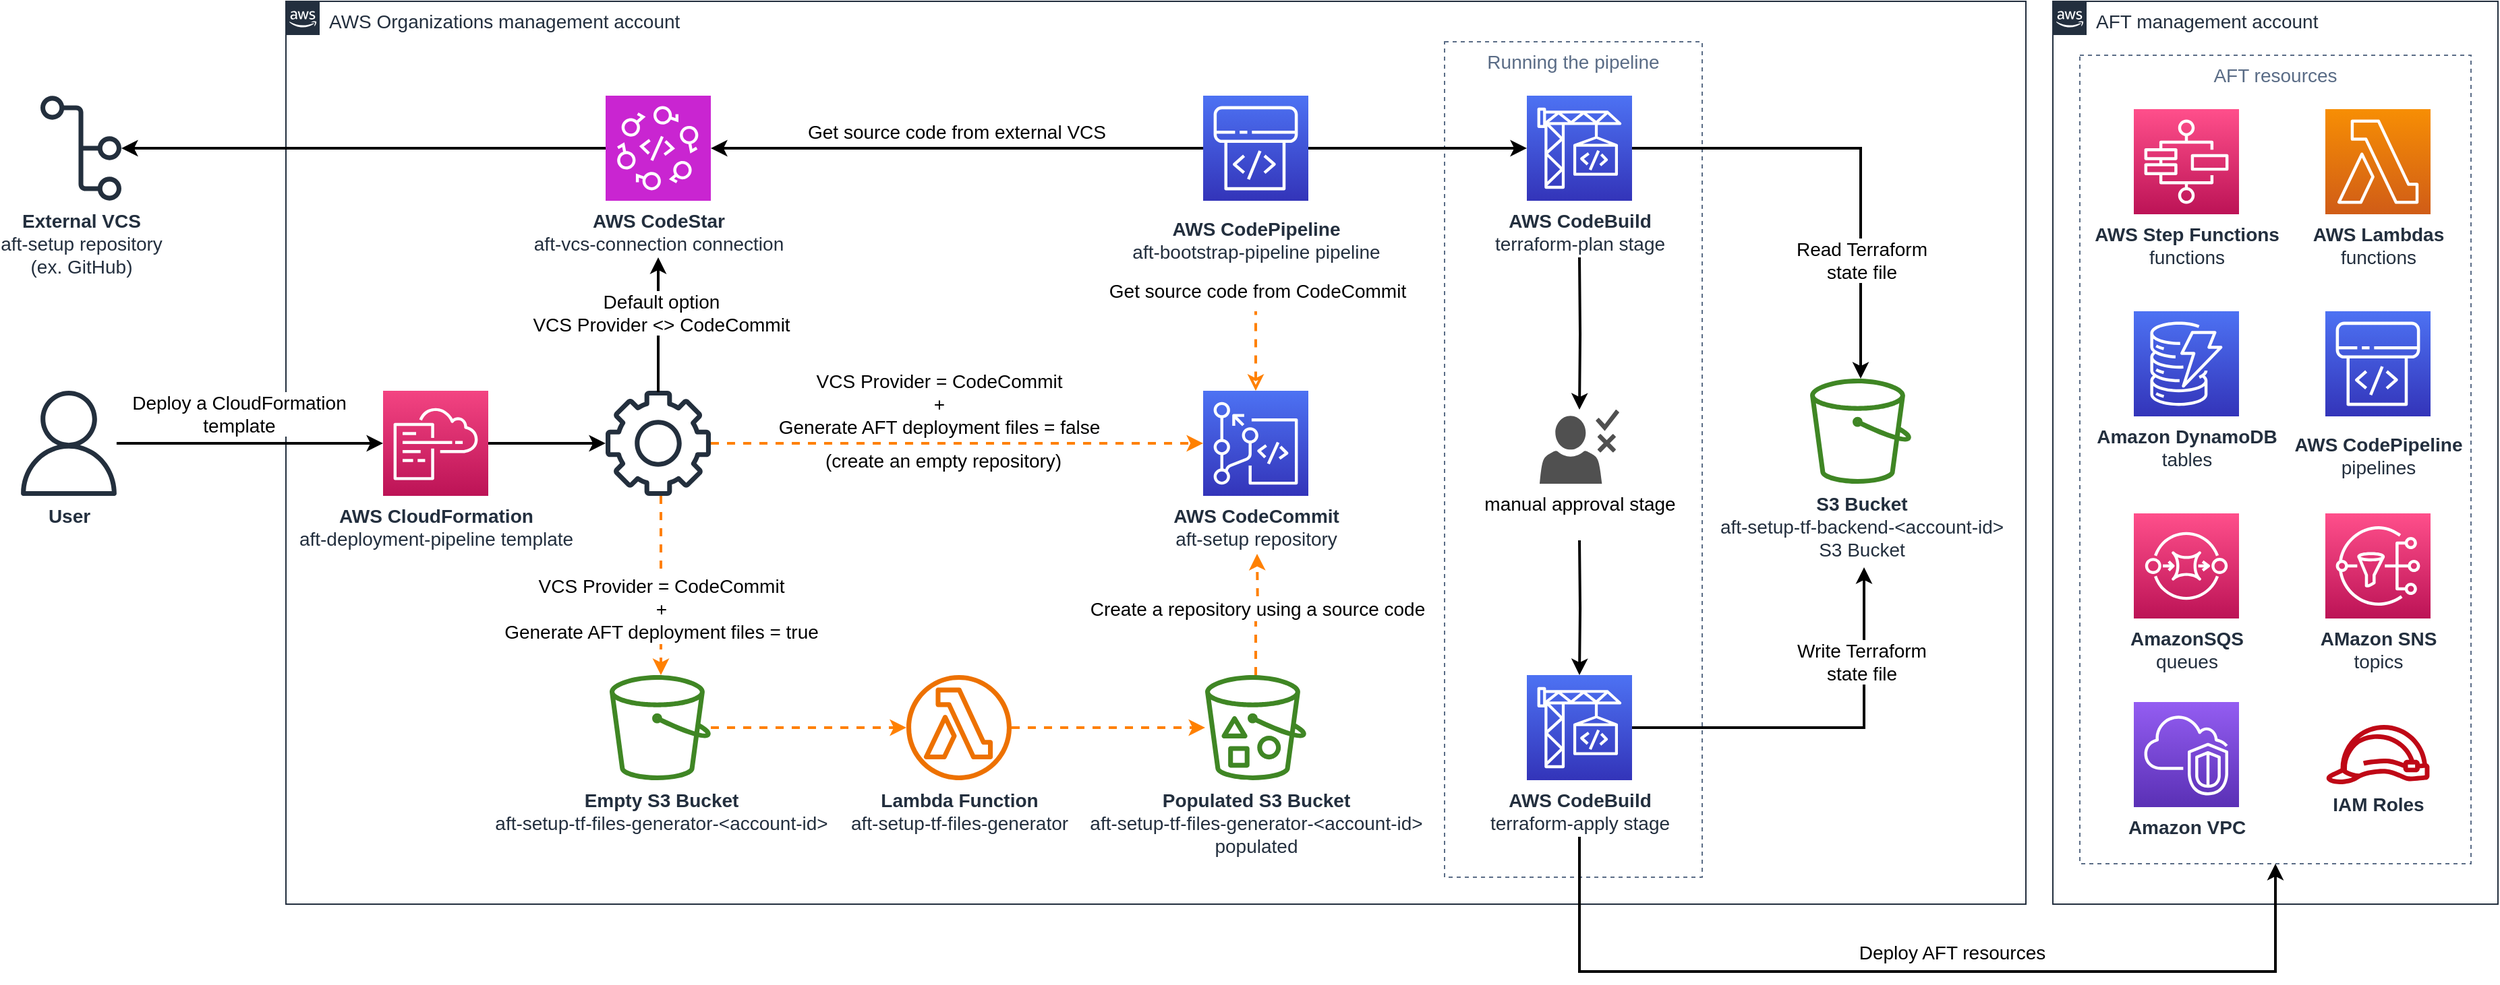 <mxfile version="26.0.9">
  <diagram id="jJohWwPHOMOj27HbqJh-" name="Page-1">
    <mxGraphModel dx="2474" dy="1214" grid="0" gridSize="10" guides="1" tooltips="1" connect="1" arrows="1" fold="1" page="0" pageScale="1" pageWidth="850" pageHeight="1100" background="#ffffff" math="0" shadow="0">
      <root>
        <mxCell id="0" />
        <mxCell id="1" parent="0" />
        <mxCell id="riAJN3zMNv1_gahCDr4E-15" value="" style="edgeStyle=orthogonalEdgeStyle;shape=connector;rounded=0;orthogonalLoop=1;jettySize=auto;html=1;labelBackgroundColor=default;strokeColor=#FF8000;strokeWidth=2;fontFamily=Helvetica;fontSize=14;fontColor=default;endArrow=none;endFill=0;startArrow=classic;startFill=0;dashed=1;align=center;verticalAlign=middle;" parent="1" source="riAJN3zMNv1_gahCDr4E-8" edge="1">
          <mxGeometry x="-0.008" relative="1" as="geometry">
            <mxPoint x="679" y="510" as="targetPoint" />
            <mxPoint y="1" as="offset" />
          </mxGeometry>
        </mxCell>
        <mxCell id="xILz53LXG18anHUtnYvr-9" value="Get source code from CodeCommit" style="edgeLabel;html=1;align=center;verticalAlign=middle;resizable=0;points=[];fontFamily=Helvetica;fontSize=14;fontColor=default;labelBackgroundColor=default;" vertex="1" connectable="0" parent="riAJN3zMNv1_gahCDr4E-15">
          <mxGeometry x="0.147" y="-2" relative="1" as="geometry">
            <mxPoint x="-2" y="-41" as="offset" />
          </mxGeometry>
        </mxCell>
        <mxCell id="XijsBfjd8DZtlucQpuvW-46" value="AWS Organizations management account" style="points=[[0,0],[0.25,0],[0.5,0],[0.75,0],[1,0],[1,0.25],[1,0.5],[1,0.75],[1,1],[0.75,1],[0.5,1],[0.25,1],[0,1],[0,0.75],[0,0.5],[0,0.25]];outlineConnect=0;gradientColor=none;html=1;whiteSpace=wrap;fontSize=14;fontStyle=0;container=0;pointerEvents=0;collapsible=0;recursiveResize=0;shape=mxgraph.aws4.group;grIcon=mxgraph.aws4.group_aws_cloud_alt;strokeColor=#232F3E;fillColor=none;verticalAlign=top;align=left;spacingLeft=30;fontColor=#232F3E;dashed=0;labelBackgroundColor=default;" parent="1" vertex="1">
          <mxGeometry x="-40" y="280" width="1290" height="670" as="geometry" />
        </mxCell>
        <mxCell id="riAJN3zMNv1_gahCDr4E-27" value="Running the pipeline" style="fillColor=none;strokeColor=#5A6C86;dashed=1;verticalAlign=top;fontStyle=0;fontColor=#5A6C86;whiteSpace=wrap;html=1;fontFamily=Helvetica;fontSize=14;" parent="1" vertex="1">
          <mxGeometry x="819" y="310" width="191" height="620" as="geometry" />
        </mxCell>
        <mxCell id="XijsBfjd8DZtlucQpuvW-45" value="AFT management account" style="points=[[0,0],[0.25,0],[0.5,0],[0.75,0],[1,0],[1,0.25],[1,0.5],[1,0.75],[1,1],[0.75,1],[0.5,1],[0.25,1],[0,1],[0,0.75],[0,0.5],[0,0.25]];outlineConnect=0;gradientColor=none;html=1;whiteSpace=wrap;fontSize=14;fontStyle=0;container=1;pointerEvents=0;collapsible=0;recursiveResize=0;shape=mxgraph.aws4.group;grIcon=mxgraph.aws4.group_aws_cloud_alt;strokeColor=#232F3E;fillColor=none;verticalAlign=top;align=left;spacingLeft=30;fontColor=#232F3E;dashed=0;labelBackgroundColor=default;" parent="1" vertex="1">
          <mxGeometry x="1270" y="280" width="330" height="670" as="geometry" />
        </mxCell>
        <mxCell id="riAJN3zMNv1_gahCDr4E-36" value="AFT resources" style="fillColor=none;strokeColor=#5A6C86;dashed=1;verticalAlign=top;fontStyle=0;fontColor=#5A6C86;whiteSpace=wrap;html=1;fontFamily=Helvetica;fontSize=14;" parent="XijsBfjd8DZtlucQpuvW-45" vertex="1">
          <mxGeometry x="20" y="40" width="290" height="600" as="geometry" />
        </mxCell>
        <mxCell id="riAJN3zMNv1_gahCDr4E-28" value="&lt;b&gt;AWS&amp;nbsp;Step Functions&lt;/b&gt;&lt;div&gt;functions&lt;/div&gt;" style="sketch=0;points=[[0,0,0],[0.25,0,0],[0.5,0,0],[0.75,0,0],[1,0,0],[0,1,0],[0.25,1,0],[0.5,1,0],[0.75,1,0],[1,1,0],[0,0.25,0],[0,0.5,0],[0,0.75,0],[1,0.25,0],[1,0.5,0],[1,0.75,0]];outlineConnect=0;fontColor=#232F3E;gradientColor=#FF4F8B;gradientDirection=north;fillColor=#BC1356;strokeColor=#ffffff;dashed=0;verticalLabelPosition=bottom;verticalAlign=top;align=center;html=1;fontSize=14;fontStyle=0;aspect=fixed;shape=mxgraph.aws4.resourceIcon;resIcon=mxgraph.aws4.step_functions;fontFamily=Helvetica;" parent="XijsBfjd8DZtlucQpuvW-45" vertex="1">
          <mxGeometry x="60" y="80" width="78" height="78" as="geometry" />
        </mxCell>
        <mxCell id="riAJN3zMNv1_gahCDr4E-29" value="&lt;b&gt;Amazon DynamoDB&lt;/b&gt;&lt;div&gt;tables&lt;/div&gt;" style="sketch=0;points=[[0,0,0],[0.25,0,0],[0.5,0,0],[0.75,0,0],[1,0,0],[0,1,0],[0.25,1,0],[0.5,1,0],[0.75,1,0],[1,1,0],[0,0.25,0],[0,0.5,0],[0,0.75,0],[1,0.25,0],[1,0.5,0],[1,0.75,0]];outlineConnect=0;fontColor=#232F3E;gradientColor=#4D72F3;gradientDirection=north;fillColor=#3334B9;strokeColor=#ffffff;dashed=0;verticalLabelPosition=bottom;verticalAlign=top;align=center;html=1;fontSize=14;fontStyle=0;aspect=fixed;shape=mxgraph.aws4.resourceIcon;resIcon=mxgraph.aws4.dynamodb;fontFamily=Helvetica;" parent="XijsBfjd8DZtlucQpuvW-45" vertex="1">
          <mxGeometry x="60" y="230" width="78" height="78" as="geometry" />
        </mxCell>
        <mxCell id="riAJN3zMNv1_gahCDr4E-30" value="&lt;b&gt;AWS Lambdas&lt;/b&gt;&lt;div&gt;functions&lt;/div&gt;" style="sketch=0;points=[[0,0,0],[0.25,0,0],[0.5,0,0],[0.75,0,0],[1,0,0],[0,1,0],[0.25,1,0],[0.5,1,0],[0.75,1,0],[1,1,0],[0,0.25,0],[0,0.5,0],[0,0.75,0],[1,0.25,0],[1,0.5,0],[1,0.75,0]];outlineConnect=0;fontColor=#232F3E;gradientColor=#F78E04;gradientDirection=north;fillColor=#D05C17;strokeColor=#ffffff;dashed=0;verticalLabelPosition=bottom;verticalAlign=top;align=center;html=1;fontSize=14;fontStyle=0;aspect=fixed;shape=mxgraph.aws4.resourceIcon;resIcon=mxgraph.aws4.lambda;fontFamily=Helvetica;" parent="XijsBfjd8DZtlucQpuvW-45" vertex="1">
          <mxGeometry x="202" y="80" width="78" height="78" as="geometry" />
        </mxCell>
        <mxCell id="riAJN3zMNv1_gahCDr4E-31" value="&lt;b&gt;AWS CodePipeline&lt;/b&gt;&lt;div&gt;pipelines&lt;/div&gt;" style="sketch=0;points=[[0,0,0],[0.25,0,0],[0.5,0,0],[0.75,0,0],[1,0,0],[0,1,0],[0.25,1,0],[0.5,1,0],[0.75,1,0],[1,1,0],[0,0.25,0],[0,0.5,0],[0,0.75,0],[1,0.25,0],[1,0.5,0],[1,0.75,0]];outlineConnect=0;fontColor=#232F3E;gradientColor=#4D72F3;gradientDirection=north;fillColor=#3334B9;strokeColor=#ffffff;dashed=0;verticalLabelPosition=bottom;verticalAlign=top;align=center;html=1;fontSize=14;fontStyle=0;aspect=fixed;shape=mxgraph.aws4.resourceIcon;resIcon=mxgraph.aws4.codepipeline;labelBackgroundColor=default;spacingTop=6;" parent="XijsBfjd8DZtlucQpuvW-45" vertex="1">
          <mxGeometry x="202" y="230" width="78" height="78" as="geometry" />
        </mxCell>
        <mxCell id="riAJN3zMNv1_gahCDr4E-33" value="&lt;b&gt;AmazonSQS&lt;/b&gt;&lt;div&gt;queues&lt;/div&gt;" style="sketch=0;points=[[0,0,0],[0.25,0,0],[0.5,0,0],[0.75,0,0],[1,0,0],[0,1,0],[0.25,1,0],[0.5,1,0],[0.75,1,0],[1,1,0],[0,0.25,0],[0,0.5,0],[0,0.75,0],[1,0.25,0],[1,0.5,0],[1,0.75,0]];outlineConnect=0;fontColor=#232F3E;gradientColor=#FF4F8B;gradientDirection=north;fillColor=#BC1356;strokeColor=#ffffff;dashed=0;verticalLabelPosition=bottom;verticalAlign=top;align=center;html=1;fontSize=14;fontStyle=0;aspect=fixed;shape=mxgraph.aws4.resourceIcon;resIcon=mxgraph.aws4.sqs;fontFamily=Helvetica;" parent="XijsBfjd8DZtlucQpuvW-45" vertex="1">
          <mxGeometry x="60" y="380" width="78" height="78" as="geometry" />
        </mxCell>
        <mxCell id="riAJN3zMNv1_gahCDr4E-34" value="&lt;b&gt;AMazon SNS&lt;/b&gt;&lt;div&gt;topics&lt;/div&gt;" style="sketch=0;points=[[0,0,0],[0.25,0,0],[0.5,0,0],[0.75,0,0],[1,0,0],[0,1,0],[0.25,1,0],[0.5,1,0],[0.75,1,0],[1,1,0],[0,0.25,0],[0,0.5,0],[0,0.75,0],[1,0.25,0],[1,0.5,0],[1,0.75,0]];outlineConnect=0;fontColor=#232F3E;gradientColor=#FF4F8B;gradientDirection=north;fillColor=#BC1356;strokeColor=#ffffff;dashed=0;verticalLabelPosition=bottom;verticalAlign=top;align=center;html=1;fontSize=14;fontStyle=0;aspect=fixed;shape=mxgraph.aws4.resourceIcon;resIcon=mxgraph.aws4.sns;fontFamily=Helvetica;" parent="XijsBfjd8DZtlucQpuvW-45" vertex="1">
          <mxGeometry x="202" y="380" width="78" height="78" as="geometry" />
        </mxCell>
        <mxCell id="riAJN3zMNv1_gahCDr4E-35" value="&lt;b&gt;Amazon VPC&lt;/b&gt;" style="sketch=0;points=[[0,0,0],[0.25,0,0],[0.5,0,0],[0.75,0,0],[1,0,0],[0,1,0],[0.25,1,0],[0.5,1,0],[0.75,1,0],[1,1,0],[0,0.25,0],[0,0.5,0],[0,0.75,0],[1,0.25,0],[1,0.5,0],[1,0.75,0]];outlineConnect=0;fontColor=#232F3E;gradientColor=#945DF2;gradientDirection=north;fillColor=#5A30B5;strokeColor=#ffffff;dashed=0;verticalLabelPosition=bottom;verticalAlign=top;align=center;html=1;fontSize=14;fontStyle=0;aspect=fixed;shape=mxgraph.aws4.resourceIcon;resIcon=mxgraph.aws4.vpc;fontFamily=Helvetica;" parent="XijsBfjd8DZtlucQpuvW-45" vertex="1">
          <mxGeometry x="60" y="520" width="78" height="78" as="geometry" />
        </mxCell>
        <mxCell id="riAJN3zMNv1_gahCDr4E-32" value="&lt;b&gt;IAM Roles&lt;/b&gt;" style="sketch=0;outlineConnect=0;fontColor=#232F3E;gradientColor=none;fillColor=#BF0816;strokeColor=none;dashed=0;verticalLabelPosition=bottom;verticalAlign=top;align=center;html=1;fontSize=14;fontStyle=0;aspect=fixed;pointerEvents=1;shape=mxgraph.aws4.role;fontFamily=Helvetica;" parent="XijsBfjd8DZtlucQpuvW-45" vertex="1">
          <mxGeometry x="202" y="537" width="78" height="44" as="geometry" />
        </mxCell>
        <mxCell id="XijsBfjd8DZtlucQpuvW-6" style="edgeStyle=orthogonalEdgeStyle;rounded=0;orthogonalLoop=1;jettySize=auto;html=1;strokeWidth=2;entryX=0;entryY=0.5;entryDx=0;entryDy=0;entryPerimeter=0;fontSize=14;" parent="1" source="XijsBfjd8DZtlucQpuvW-3" target="riAJN3zMNv1_gahCDr4E-1" edge="1">
          <mxGeometry relative="1" as="geometry">
            <mxPoint x="207" y="454.5" as="targetPoint" />
          </mxGeometry>
        </mxCell>
        <mxCell id="XijsBfjd8DZtlucQpuvW-7" value="Deploy a CloudFormation&lt;br&gt;template" style="edgeLabel;html=1;align=center;verticalAlign=middle;resizable=0;points=[];fontSize=14;" parent="XijsBfjd8DZtlucQpuvW-6" vertex="1" connectable="0">
          <mxGeometry x="-0.305" y="-3" relative="1" as="geometry">
            <mxPoint x="22" y="-25" as="offset" />
          </mxGeometry>
        </mxCell>
        <mxCell id="XijsBfjd8DZtlucQpuvW-3" value="&lt;b&gt;User&lt;/b&gt;" style="sketch=0;outlineConnect=0;fontColor=#232F3E;gradientColor=none;fillColor=#232F3D;strokeColor=none;dashed=0;verticalLabelPosition=bottom;verticalAlign=top;align=center;html=1;fontSize=14;fontStyle=0;aspect=fixed;pointerEvents=1;shape=mxgraph.aws4.user;" parent="1" vertex="1">
          <mxGeometry x="-240" y="569" width="78" height="78" as="geometry" />
        </mxCell>
        <mxCell id="riAJN3zMNv1_gahCDr4E-18" style="edgeStyle=orthogonalEdgeStyle;shape=connector;rounded=0;orthogonalLoop=1;jettySize=auto;html=1;labelBackgroundColor=default;strokeColor=#000000;strokeWidth=2;fontFamily=Helvetica;fontSize=14;fontColor=default;endArrow=classic;" parent="1" source="XijsBfjd8DZtlucQpuvW-31" target="riAJN3zMNv1_gahCDr4E-16" edge="1">
          <mxGeometry relative="1" as="geometry" />
        </mxCell>
        <mxCell id="xILz53LXG18anHUtnYvr-4" style="edgeStyle=orthogonalEdgeStyle;rounded=0;orthogonalLoop=1;jettySize=auto;html=1;strokeColor=#000000;strokeWidth=2;align=center;verticalAlign=middle;fontFamily=Helvetica;fontSize=14;fontColor=default;labelBackgroundColor=default;endArrow=classic;startArrow=none;startFill=0;endFill=1;" edge="1" parent="1" source="XijsBfjd8DZtlucQpuvW-31" target="xILz53LXG18anHUtnYvr-2">
          <mxGeometry relative="1" as="geometry" />
        </mxCell>
        <mxCell id="xILz53LXG18anHUtnYvr-8" value="Get source code from external VCS" style="edgeLabel;html=1;align=center;verticalAlign=middle;resizable=0;points=[];fontFamily=Helvetica;fontSize=14;fontColor=default;labelBackgroundColor=default;" vertex="1" connectable="0" parent="xILz53LXG18anHUtnYvr-4">
          <mxGeometry x="0.175" y="-1" relative="1" as="geometry">
            <mxPoint x="31" y="-11" as="offset" />
          </mxGeometry>
        </mxCell>
        <mxCell id="XijsBfjd8DZtlucQpuvW-31" value="&lt;b&gt;AWS CodePipeline&lt;br&gt;&lt;/b&gt;aft-bootstrap-pipeline pipeline" style="sketch=0;points=[[0,0,0],[0.25,0,0],[0.5,0,0],[0.75,0,0],[1,0,0],[0,1,0],[0.25,1,0],[0.5,1,0],[0.75,1,0],[1,1,0],[0,0.25,0],[0,0.5,0],[0,0.75,0],[1,0.25,0],[1,0.5,0],[1,0.75,0]];outlineConnect=0;fontColor=#232F3E;gradientColor=#4D72F3;gradientDirection=north;fillColor=#3334B9;strokeColor=#ffffff;dashed=0;verticalLabelPosition=bottom;verticalAlign=top;align=center;html=1;fontSize=14;fontStyle=0;aspect=fixed;shape=mxgraph.aws4.resourceIcon;resIcon=mxgraph.aws4.codepipeline;labelBackgroundColor=default;spacingTop=6;" parent="1" vertex="1">
          <mxGeometry x="640" y="350" width="78" height="78" as="geometry" />
        </mxCell>
        <mxCell id="riAJN3zMNv1_gahCDr4E-1" value="&lt;b&gt;AWS CloudFormation&lt;/b&gt;&lt;div&gt;aft-deployment-pipeline template&lt;/div&gt;" style="sketch=0;points=[[0,0,0],[0.25,0,0],[0.5,0,0],[0.75,0,0],[1,0,0],[0,1,0],[0.25,1,0],[0.5,1,0],[0.75,1,0],[1,1,0],[0,0.25,0],[0,0.5,0],[0,0.75,0],[1,0.25,0],[1,0.5,0],[1,0.75,0]];points=[[0,0,0],[0.25,0,0],[0.5,0,0],[0.75,0,0],[1,0,0],[0,1,0],[0.25,1,0],[0.5,1,0],[0.75,1,0],[1,1,0],[0,0.25,0],[0,0.5,0],[0,0.75,0],[1,0.25,0],[1,0.5,0],[1,0.75,0]];outlineConnect=0;fontColor=#232F3E;gradientColor=#F34482;gradientDirection=north;fillColor=#BC1356;strokeColor=#ffffff;dashed=0;verticalLabelPosition=bottom;verticalAlign=top;align=center;html=1;fontSize=14;fontStyle=0;aspect=fixed;shape=mxgraph.aws4.resourceIcon;resIcon=mxgraph.aws4.cloudformation;" parent="1" vertex="1">
          <mxGeometry x="32" y="569" width="78" height="78" as="geometry" />
        </mxCell>
        <mxCell id="riAJN3zMNv1_gahCDr4E-6" style="edgeStyle=orthogonalEdgeStyle;rounded=0;orthogonalLoop=1;jettySize=auto;html=1;strokeColor=#FF8000;strokeWidth=2;dashed=1;align=center;verticalAlign=middle;fontFamily=Helvetica;fontSize=14;fontColor=default;labelBackgroundColor=default;endArrow=classic;" parent="1" source="riAJN3zMNv1_gahCDr4E-2" target="riAJN3zMNv1_gahCDr4E-5" edge="1">
          <mxGeometry relative="1" as="geometry" />
        </mxCell>
        <mxCell id="riAJN3zMNv1_gahCDr4E-2" value="&lt;div&gt;&lt;span style=&quot;background-color: transparent; color: light-dark(rgb(35, 47, 62), rgb(189, 199, 212));&quot;&gt;&lt;b&gt;Empty S3 Bucket&lt;/b&gt;&lt;/span&gt;&lt;/div&gt;&lt;div&gt;&lt;span style=&quot;background-color: transparent; color: light-dark(rgb(35, 47, 62), rgb(189, 199, 212));&quot;&gt;aft-setup-tf-files-generator-&amp;lt;account-id&amp;gt;&lt;/span&gt;&lt;/div&gt;" style="sketch=0;outlineConnect=0;fontColor=#232F3E;gradientColor=none;fillColor=#3F8624;strokeColor=none;dashed=0;verticalLabelPosition=bottom;verticalAlign=top;align=center;html=1;fontSize=14;fontStyle=0;aspect=fixed;pointerEvents=1;shape=mxgraph.aws4.bucket;" parent="1" vertex="1">
          <mxGeometry x="200" y="780" width="75" height="78" as="geometry" />
        </mxCell>
        <mxCell id="riAJN3zMNv1_gahCDr4E-7" style="edgeStyle=orthogonalEdgeStyle;shape=connector;rounded=0;orthogonalLoop=1;jettySize=auto;html=1;labelBackgroundColor=default;strokeColor=#FF8000;strokeWidth=2;fontFamily=Helvetica;fontSize=14;fontColor=default;endArrow=classic;dashed=1;align=center;verticalAlign=middle;" parent="1" source="riAJN3zMNv1_gahCDr4E-5" target="riAJN3zMNv1_gahCDr4E-3" edge="1">
          <mxGeometry relative="1" as="geometry" />
        </mxCell>
        <mxCell id="riAJN3zMNv1_gahCDr4E-5" value="&lt;b&gt;Lambda Function&lt;/b&gt;&lt;div&gt;aft-setup-tf-files-generator&lt;br&gt;&lt;/div&gt;" style="sketch=0;outlineConnect=0;fontColor=#232F3E;gradientColor=none;fillColor=#ED7100;strokeColor=none;dashed=0;verticalLabelPosition=bottom;verticalAlign=top;align=center;html=1;fontSize=14;fontStyle=0;aspect=fixed;pointerEvents=1;shape=mxgraph.aws4.lambda_function;" parent="1" vertex="1">
          <mxGeometry x="420" y="780" width="78" height="78" as="geometry" />
        </mxCell>
        <mxCell id="riAJN3zMNv1_gahCDr4E-9" style="edgeStyle=orthogonalEdgeStyle;shape=connector;rounded=0;orthogonalLoop=1;jettySize=auto;html=1;labelBackgroundColor=default;strokeColor=#FF8000;strokeWidth=2;fontFamily=Helvetica;fontSize=14;fontColor=default;endArrow=classic;startArrow=none;startFill=0;dashed=1;align=center;verticalAlign=middle;" parent="1" source="riAJN3zMNv1_gahCDr4E-3" edge="1">
          <mxGeometry relative="1" as="geometry">
            <mxPoint x="680" y="690" as="targetPoint" />
          </mxGeometry>
        </mxCell>
        <mxCell id="riAJN3zMNv1_gahCDr4E-25" value="Create a repository using a source code" style="edgeLabel;html=1;align=center;verticalAlign=middle;resizable=0;points=[];fontSize=14;fontFamily=Helvetica;fontColor=default;rounded=0;dashed=1;strokeColor=#FF8000;strokeWidth=2;labelBackgroundColor=default;" parent="riAJN3zMNv1_gahCDr4E-9" vertex="1" connectable="0">
          <mxGeometry x="0.083" y="-1" relative="1" as="geometry">
            <mxPoint x="-2" y="-1" as="offset" />
          </mxGeometry>
        </mxCell>
        <mxCell id="riAJN3zMNv1_gahCDr4E-3" value="&lt;b&gt;Populated S3 Bucket&lt;br&gt;&lt;/b&gt;aft-setup-tf-files-generator-&amp;lt;account-id&amp;gt;&lt;br style=&quot;border-color: var(--border-color);&quot;&gt;populated" style="sketch=0;outlineConnect=0;fontColor=#232F3E;gradientColor=none;fillColor=#3F8624;strokeColor=none;dashed=0;verticalLabelPosition=bottom;verticalAlign=top;align=center;html=1;fontSize=14;fontStyle=0;aspect=fixed;pointerEvents=1;shape=mxgraph.aws4.bucket_with_objects;" parent="1" vertex="1">
          <mxGeometry x="641.5" y="780" width="75" height="78" as="geometry" />
        </mxCell>
        <mxCell id="riAJN3zMNv1_gahCDr4E-8" value="&lt;b&gt;AWS CodeCommit&lt;/b&gt;&lt;div&gt;aft-setup repository&lt;br&gt;&lt;br&gt;&lt;/div&gt;" style="sketch=0;points=[[0,0,0],[0.25,0,0],[0.5,0,0],[0.75,0,0],[1,0,0],[0,1,0],[0.25,1,0],[0.5,1,0],[0.75,1,0],[1,1,0],[0,0.25,0],[0,0.5,0],[0,0.75,0],[1,0.25,0],[1,0.5,0],[1,0.75,0]];outlineConnect=0;fontColor=#232F3E;gradientColor=#4D72F3;gradientDirection=north;fillColor=#3334B9;strokeColor=#ffffff;dashed=0;verticalLabelPosition=bottom;verticalAlign=top;align=center;html=1;fontSize=14;fontStyle=0;aspect=fixed;shape=mxgraph.aws4.resourceIcon;resIcon=mxgraph.aws4.codecommit;fontFamily=Helvetica;" parent="1" vertex="1">
          <mxGeometry x="640" y="569" width="78" height="78" as="geometry" />
        </mxCell>
        <mxCell id="riAJN3zMNv1_gahCDr4E-14" value="&lt;b&gt;S3 Bucket&lt;br&gt;&lt;/b&gt;aft-setup-tf-backend-&amp;lt;account-id&amp;gt;&lt;br&gt;S3 Bucket" style="sketch=0;outlineConnect=0;fontColor=#232F3E;gradientColor=none;fillColor=#3F8624;strokeColor=none;dashed=0;verticalLabelPosition=bottom;verticalAlign=top;align=center;html=1;fontSize=14;fontStyle=0;aspect=fixed;pointerEvents=1;shape=mxgraph.aws4.bucket;" parent="1" vertex="1">
          <mxGeometry x="1090" y="560" width="75" height="78" as="geometry" />
        </mxCell>
        <mxCell id="riAJN3zMNv1_gahCDr4E-21" style="edgeStyle=orthogonalEdgeStyle;shape=connector;rounded=0;orthogonalLoop=1;jettySize=auto;html=1;labelBackgroundColor=default;strokeColor=#000000;strokeWidth=2;fontFamily=Helvetica;fontSize=14;fontColor=default;endArrow=classic;" parent="1" target="riAJN3zMNv1_gahCDr4E-20" edge="1">
          <mxGeometry relative="1" as="geometry">
            <mxPoint x="919" y="470" as="sourcePoint" />
          </mxGeometry>
        </mxCell>
        <mxCell id="riAJN3zMNv1_gahCDr4E-23" style="edgeStyle=orthogonalEdgeStyle;shape=connector;rounded=0;orthogonalLoop=1;jettySize=auto;html=1;labelBackgroundColor=default;strokeColor=#000000;strokeWidth=2;fontFamily=Helvetica;fontSize=14;fontColor=default;endArrow=classic;" parent="1" source="riAJN3zMNv1_gahCDr4E-16" target="riAJN3zMNv1_gahCDr4E-14" edge="1">
          <mxGeometry relative="1" as="geometry" />
        </mxCell>
        <mxCell id="riAJN3zMNv1_gahCDr4E-40" value="Read Terraform&lt;br style=&quot;border-color: var(--border-color);&quot;&gt;state file" style="edgeLabel;html=1;align=center;verticalAlign=middle;resizable=0;points=[];fontSize=14;fontFamily=Helvetica;fontColor=default;" parent="riAJN3zMNv1_gahCDr4E-23" vertex="1" connectable="0">
          <mxGeometry x="0.405" y="1" relative="1" as="geometry">
            <mxPoint x="-1" y="13" as="offset" />
          </mxGeometry>
        </mxCell>
        <mxCell id="riAJN3zMNv1_gahCDr4E-16" value="&lt;b&gt;AWS CodeBuild&lt;/b&gt;&lt;div&gt;terraform-plan stage&lt;/div&gt;" style="sketch=0;points=[[0,0,0],[0.25,0,0],[0.5,0,0],[0.75,0,0],[1,0,0],[0,1,0],[0.25,1,0],[0.5,1,0],[0.75,1,0],[1,1,0],[0,0.25,0],[0,0.5,0],[0,0.75,0],[1,0.25,0],[1,0.5,0],[1,0.75,0]];outlineConnect=0;fontColor=#232F3E;gradientColor=#4D72F3;gradientDirection=north;fillColor=#3334B9;strokeColor=#ffffff;dashed=0;verticalLabelPosition=bottom;verticalAlign=top;align=center;html=1;fontSize=14;fontStyle=0;aspect=fixed;shape=mxgraph.aws4.resourceIcon;resIcon=mxgraph.aws4.codebuild;fontFamily=Helvetica;" parent="1" vertex="1">
          <mxGeometry x="880" y="350" width="78" height="78" as="geometry" />
        </mxCell>
        <mxCell id="riAJN3zMNv1_gahCDr4E-24" style="edgeStyle=orthogonalEdgeStyle;shape=connector;rounded=0;orthogonalLoop=1;jettySize=auto;html=1;labelBackgroundColor=default;strokeColor=#000000;strokeWidth=2;fontFamily=Helvetica;fontSize=14;fontColor=default;endArrow=classic;" parent="1" source="riAJN3zMNv1_gahCDr4E-17" edge="1">
          <mxGeometry relative="1" as="geometry">
            <mxPoint x="1130" y="700" as="targetPoint" />
            <Array as="points">
              <mxPoint x="1130" y="819" />
              <mxPoint x="1130" y="700" />
            </Array>
          </mxGeometry>
        </mxCell>
        <mxCell id="riAJN3zMNv1_gahCDr4E-39" value="Write Terraform&lt;br&gt;state file" style="edgeLabel;html=1;align=center;verticalAlign=middle;resizable=0;points=[];fontSize=14;fontFamily=Helvetica;fontColor=default;" parent="riAJN3zMNv1_gahCDr4E-24" vertex="1" connectable="0">
          <mxGeometry x="0.405" y="2" relative="1" as="geometry">
            <mxPoint y="-17" as="offset" />
          </mxGeometry>
        </mxCell>
        <mxCell id="riAJN3zMNv1_gahCDr4E-37" style="edgeStyle=orthogonalEdgeStyle;shape=connector;rounded=0;orthogonalLoop=1;jettySize=auto;html=1;entryX=0.5;entryY=1;entryDx=0;entryDy=0;labelBackgroundColor=default;strokeColor=#000000;strokeWidth=2;fontFamily=Helvetica;fontSize=14;fontColor=default;endArrow=classic;" parent="1" target="riAJN3zMNv1_gahCDr4E-36" edge="1">
          <mxGeometry relative="1" as="geometry">
            <mxPoint x="919" y="900" as="sourcePoint" />
            <Array as="points">
              <mxPoint x="919" y="1000" />
              <mxPoint x="1435" y="1000" />
            </Array>
          </mxGeometry>
        </mxCell>
        <mxCell id="riAJN3zMNv1_gahCDr4E-38" value="Deploy AFT resources" style="edgeLabel;html=1;align=center;verticalAlign=middle;resizable=0;points=[];fontSize=14;fontFamily=Helvetica;fontColor=default;" parent="riAJN3zMNv1_gahCDr4E-37" vertex="1" connectable="0">
          <mxGeometry x="0.122" relative="1" as="geometry">
            <mxPoint x="-15" y="-14" as="offset" />
          </mxGeometry>
        </mxCell>
        <mxCell id="riAJN3zMNv1_gahCDr4E-17" value="&lt;div&gt;&lt;b&gt;AWS CodeBuild&lt;/b&gt;&lt;/div&gt;terraform-apply stage" style="sketch=0;points=[[0,0,0],[0.25,0,0],[0.5,0,0],[0.75,0,0],[1,0,0],[0,1,0],[0.25,1,0],[0.5,1,0],[0.75,1,0],[1,1,0],[0,0.25,0],[0,0.5,0],[0,0.75,0],[1,0.25,0],[1,0.5,0],[1,0.75,0]];outlineConnect=0;fontColor=#232F3E;gradientColor=#4D72F3;gradientDirection=north;fillColor=#3334B9;strokeColor=#ffffff;dashed=0;verticalLabelPosition=bottom;verticalAlign=top;align=center;html=1;fontSize=14;fontStyle=0;aspect=fixed;shape=mxgraph.aws4.resourceIcon;resIcon=mxgraph.aws4.codebuild;fontFamily=Helvetica;" parent="1" vertex="1">
          <mxGeometry x="880" y="780" width="78" height="78" as="geometry" />
        </mxCell>
        <mxCell id="riAJN3zMNv1_gahCDr4E-22" style="edgeStyle=orthogonalEdgeStyle;shape=connector;rounded=0;orthogonalLoop=1;jettySize=auto;html=1;labelBackgroundColor=default;strokeColor=#000000;strokeWidth=2;fontFamily=Helvetica;fontSize=14;fontColor=default;endArrow=classic;" parent="1" target="riAJN3zMNv1_gahCDr4E-17" edge="1">
          <mxGeometry relative="1" as="geometry">
            <mxPoint x="919" y="680" as="sourcePoint" />
          </mxGeometry>
        </mxCell>
        <mxCell id="riAJN3zMNv1_gahCDr4E-20" value="manual approval stage" style="sketch=0;pointerEvents=1;shadow=0;dashed=0;html=1;strokeColor=none;fillColor=#505050;labelPosition=center;verticalLabelPosition=bottom;verticalAlign=top;outlineConnect=0;align=center;shape=mxgraph.office.users.approver;fontFamily=Helvetica;fontSize=14;fontColor=default;" parent="1" vertex="1">
          <mxGeometry x="889.5" y="583" width="59" height="55" as="geometry" />
        </mxCell>
        <mxCell id="XijsBfjd8DZtlucQpuvW-8" value="" style="sketch=0;outlineConnect=0;fontColor=#232F3E;gradientColor=none;fillColor=#232F3D;strokeColor=none;dashed=0;verticalLabelPosition=bottom;verticalAlign=top;align=center;html=1;fontSize=14;fontStyle=0;aspect=fixed;pointerEvents=1;shape=mxgraph.aws4.gear;" parent="1" vertex="1">
          <mxGeometry x="197" y="569" width="78" height="78" as="geometry" />
        </mxCell>
        <mxCell id="XijsBfjd8DZtlucQpuvW-9" style="edgeStyle=orthogonalEdgeStyle;rounded=0;orthogonalLoop=1;jettySize=auto;html=1;strokeWidth=2;fontSize=14;" parent="1" target="XijsBfjd8DZtlucQpuvW-8" edge="1" source="riAJN3zMNv1_gahCDr4E-1">
          <mxGeometry relative="1" as="geometry">
            <mxPoint x="236" y="495.5" as="sourcePoint" />
          </mxGeometry>
        </mxCell>
        <mxCell id="XijsBfjd8DZtlucQpuvW-12" style="edgeStyle=orthogonalEdgeStyle;rounded=0;orthogonalLoop=1;jettySize=auto;html=1;strokeColor=#FF8000;strokeWidth=2;dashed=1;fontSize=14;" parent="1" source="XijsBfjd8DZtlucQpuvW-8" edge="1">
          <mxGeometry relative="1" as="geometry">
            <Array as="points">
              <mxPoint x="238" y="740" />
              <mxPoint x="238" y="740" />
            </Array>
            <mxPoint x="238" y="780" as="targetPoint" />
          </mxGeometry>
        </mxCell>
        <mxCell id="XijsBfjd8DZtlucQpuvW-14" value="&lt;div&gt;VCS Provider = CodeCommit&lt;/div&gt;&lt;div&gt;+&lt;br&gt;Generate AFT deployment files = true&lt;/div&gt;" style="edgeLabel;html=1;align=center;verticalAlign=middle;resizable=0;points=[];fontSize=14;" parent="XijsBfjd8DZtlucQpuvW-12" vertex="1" connectable="0">
          <mxGeometry x="-0.197" y="1" relative="1" as="geometry">
            <mxPoint x="-1" y="30" as="offset" />
          </mxGeometry>
        </mxCell>
        <mxCell id="riAJN3zMNv1_gahCDr4E-12" style="edgeStyle=orthogonalEdgeStyle;shape=connector;rounded=0;orthogonalLoop=1;jettySize=auto;html=1;labelBackgroundColor=default;strokeColor=#FF8000;strokeWidth=2;fontFamily=Helvetica;fontSize=14;fontColor=default;endArrow=classic;dashed=1;align=center;verticalAlign=middle;" parent="1" source="XijsBfjd8DZtlucQpuvW-8" target="riAJN3zMNv1_gahCDr4E-8" edge="1">
          <mxGeometry relative="1" as="geometry" />
        </mxCell>
        <mxCell id="riAJN3zMNv1_gahCDr4E-13" value="VCS Provider = CodeCommit&lt;div&gt;+&lt;br&gt;&lt;div&gt;Generate AFT deployment files = false&lt;br&gt;&lt;/div&gt;&lt;/div&gt;" style="edgeLabel;html=1;align=center;verticalAlign=middle;resizable=0;points=[];fontSize=14;fontFamily=Helvetica;fontColor=default;rounded=0;dashed=1;strokeColor=#FF8000;strokeWidth=2;labelBackgroundColor=default;" parent="riAJN3zMNv1_gahCDr4E-12" vertex="1" connectable="0">
          <mxGeometry x="-0.316" y="1" relative="1" as="geometry">
            <mxPoint x="44" y="-28" as="offset" />
          </mxGeometry>
        </mxCell>
        <mxCell id="xILz53LXG18anHUtnYvr-5" style="edgeStyle=orthogonalEdgeStyle;rounded=0;orthogonalLoop=1;jettySize=auto;html=1;strokeColor=#000000;strokeWidth=2;align=center;verticalAlign=middle;fontFamily=Helvetica;fontSize=14;fontColor=default;labelBackgroundColor=default;endArrow=classic;" edge="1" parent="1" source="xILz53LXG18anHUtnYvr-2" target="xILz53LXG18anHUtnYvr-3">
          <mxGeometry relative="1" as="geometry" />
        </mxCell>
        <mxCell id="xILz53LXG18anHUtnYvr-2" value="&lt;b&gt;AWS CodeStar&lt;/b&gt;&lt;div&gt;aft-vcs-connection&amp;nbsp;&lt;span style=&quot;background-color: transparent; color: light-dark(rgb(35, 47, 62), rgb(189, 199, 212));&quot;&gt;connection&lt;/span&gt;&lt;/div&gt;" style="sketch=0;points=[[0,0,0],[0.25,0,0],[0.5,0,0],[0.75,0,0],[1,0,0],[0,1,0],[0.25,1,0],[0.5,1,0],[0.75,1,0],[1,1,0],[0,0.25,0],[0,0.5,0],[0,0.75,0],[1,0.25,0],[1,0.5,0],[1,0.75,0]];outlineConnect=0;fontColor=#232F3E;fillColor=#C925D1;strokeColor=#ffffff;dashed=0;verticalLabelPosition=bottom;verticalAlign=top;align=center;html=1;fontSize=14;fontStyle=0;aspect=fixed;shape=mxgraph.aws4.resourceIcon;resIcon=mxgraph.aws4.codestar;" vertex="1" parent="1">
          <mxGeometry x="197" y="350" width="78" height="78" as="geometry" />
        </mxCell>
        <mxCell id="xILz53LXG18anHUtnYvr-3" value="&lt;div&gt;&lt;span style=&quot;background-color: transparent; color: light-dark(rgb(35, 47, 62), rgb(189, 199, 212));&quot;&gt;&lt;b&gt;External VCS&lt;/b&gt;&lt;/span&gt;&lt;/div&gt;&lt;div&gt;aft-setup&amp;nbsp;&lt;span style=&quot;background-color: transparent; color: light-dark(rgb(35, 47, 62), rgb(189, 199, 212));&quot;&gt;repository&lt;/span&gt;&lt;/div&gt;&lt;div&gt;(ex. GitHub)&lt;/div&gt;" style="sketch=0;outlineConnect=0;fontColor=#232F3E;gradientColor=none;fillColor=#232F3D;strokeColor=none;dashed=0;verticalLabelPosition=bottom;verticalAlign=top;align=center;html=1;fontSize=14;fontStyle=0;aspect=fixed;pointerEvents=1;shape=mxgraph.aws4.git_repository;" vertex="1" parent="1">
          <mxGeometry x="-222" y="350" width="60" height="78" as="geometry" />
        </mxCell>
        <mxCell id="xILz53LXG18anHUtnYvr-6" style="edgeStyle=orthogonalEdgeStyle;rounded=0;orthogonalLoop=1;jettySize=auto;html=1;strokeColor=#000000;strokeWidth=2;align=center;verticalAlign=middle;fontFamily=Helvetica;fontSize=14;fontColor=default;labelBackgroundColor=default;endArrow=classic;" edge="1" parent="1">
          <mxGeometry relative="1" as="geometry">
            <Array as="points" />
            <mxPoint x="236" y="570" as="sourcePoint" />
            <mxPoint x="236" y="470" as="targetPoint" />
          </mxGeometry>
        </mxCell>
        <mxCell id="xILz53LXG18anHUtnYvr-7" value="Default option&lt;div&gt;VCS Provider &amp;lt;&amp;gt; CodeCommit&lt;/div&gt;" style="edgeLabel;html=1;align=center;verticalAlign=middle;resizable=0;points=[];rounded=0;strokeColor=#000000;strokeWidth=2;fontFamily=Helvetica;fontSize=14;fontColor=default;labelBackgroundColor=default;" vertex="1" connectable="0" parent="xILz53LXG18anHUtnYvr-6">
          <mxGeometry x="-0.197" y="1" relative="1" as="geometry">
            <mxPoint x="3" y="-19" as="offset" />
          </mxGeometry>
        </mxCell>
        <mxCell id="xILz53LXG18anHUtnYvr-10" value="&lt;span style=&quot;color: rgb(0, 0, 0); font-family: Helvetica; font-style: normal; font-variant-ligatures: normal; font-variant-caps: normal; font-weight: 400; letter-spacing: normal; orphans: 2; text-align: center; text-indent: 0px; text-transform: none; widows: 2; word-spacing: 0px; -webkit-text-stroke-width: 0px; white-space: nowrap; background-color: rgb(255, 255, 255); text-decoration-thickness: initial; text-decoration-style: initial; text-decoration-color: initial; float: none; display: inline !important;&quot;&gt;(create an empty repository)&lt;/span&gt;" style="text;whiteSpace=wrap;html=1;fontFamily=Helvetica;fontSize=14;fontColor=default;labelBackgroundColor=default;" vertex="1" parent="1">
          <mxGeometry x="358" y="605.5" width="140" height="20" as="geometry" />
        </mxCell>
      </root>
    </mxGraphModel>
  </diagram>
</mxfile>
